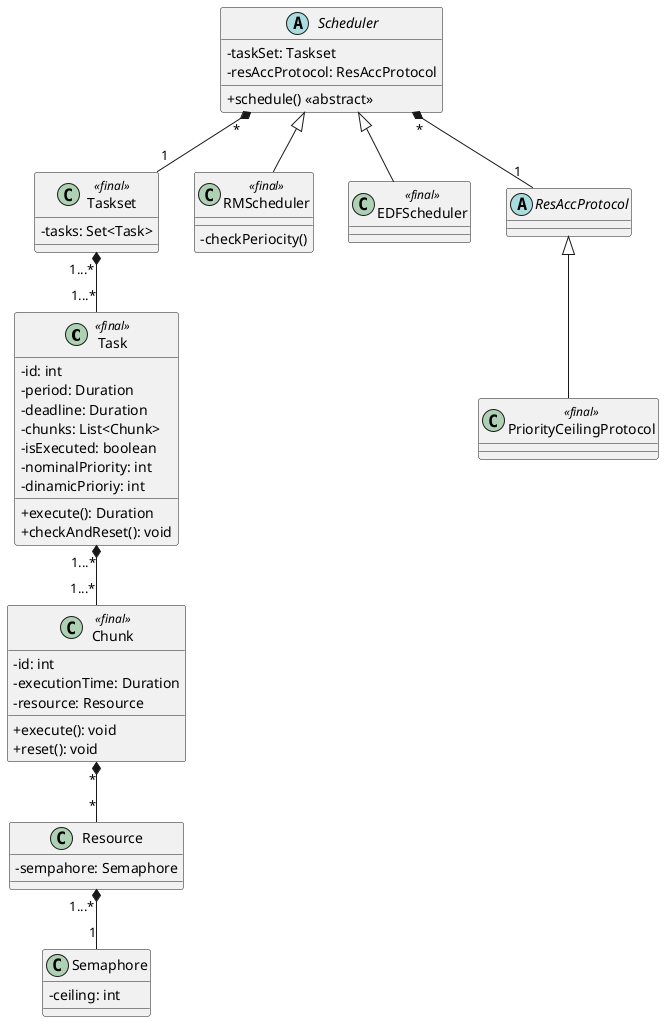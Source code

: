 @startuml Analisi
skinparam classAttributeIconSize 0

' classi
class Task <<final>> {
    - id: int
    - period: Duration
    - deadline: Duration
    - chunks: List<Chunk>
    - isExecuted: boolean
    - nominalPriority: int
    - dinamicPrioriy: int
    + execute(): Duration
    + checkAndReset(): void
}

class Chunk <<final>> {
    - id: int
    - executionTime: Duration
    - resource: Resource
    + execute(): void
    + reset(): void
}

class Taskset <<final>> {
    - tasks: Set<Task>
}

class Resource {
    - sempahore: Semaphore
}

abstract class Scheduler {
    - taskSet: Taskset
    - resAccProtocol: ResAccProtocol
    + schedule() <<abstract>>
}

class RMScheduler <<final>> {
    - checkPeriocity()
}

class EDFScheduler <<final>> {
}

abstract class ResAccProtocol {
}

class PriorityCeilingProtocol <<final>> {
}

class Semaphore{
    - ceiling: int
}

' relazioni
Task "1...*" *-- "1...*" Chunk
Taskset "1...*" *-- "1...*" Task
Chunk "*" *-- "*" Resource
Scheduler <|-- RMScheduler
Scheduler <|-- EDFScheduler
Scheduler "*" *-- "1" Taskset
ResAccProtocol <|-- PriorityCeilingProtocol
Scheduler "*" *-- "1" ResAccProtocol
Resource "1...*" *-- "1" Semaphore

@enduml